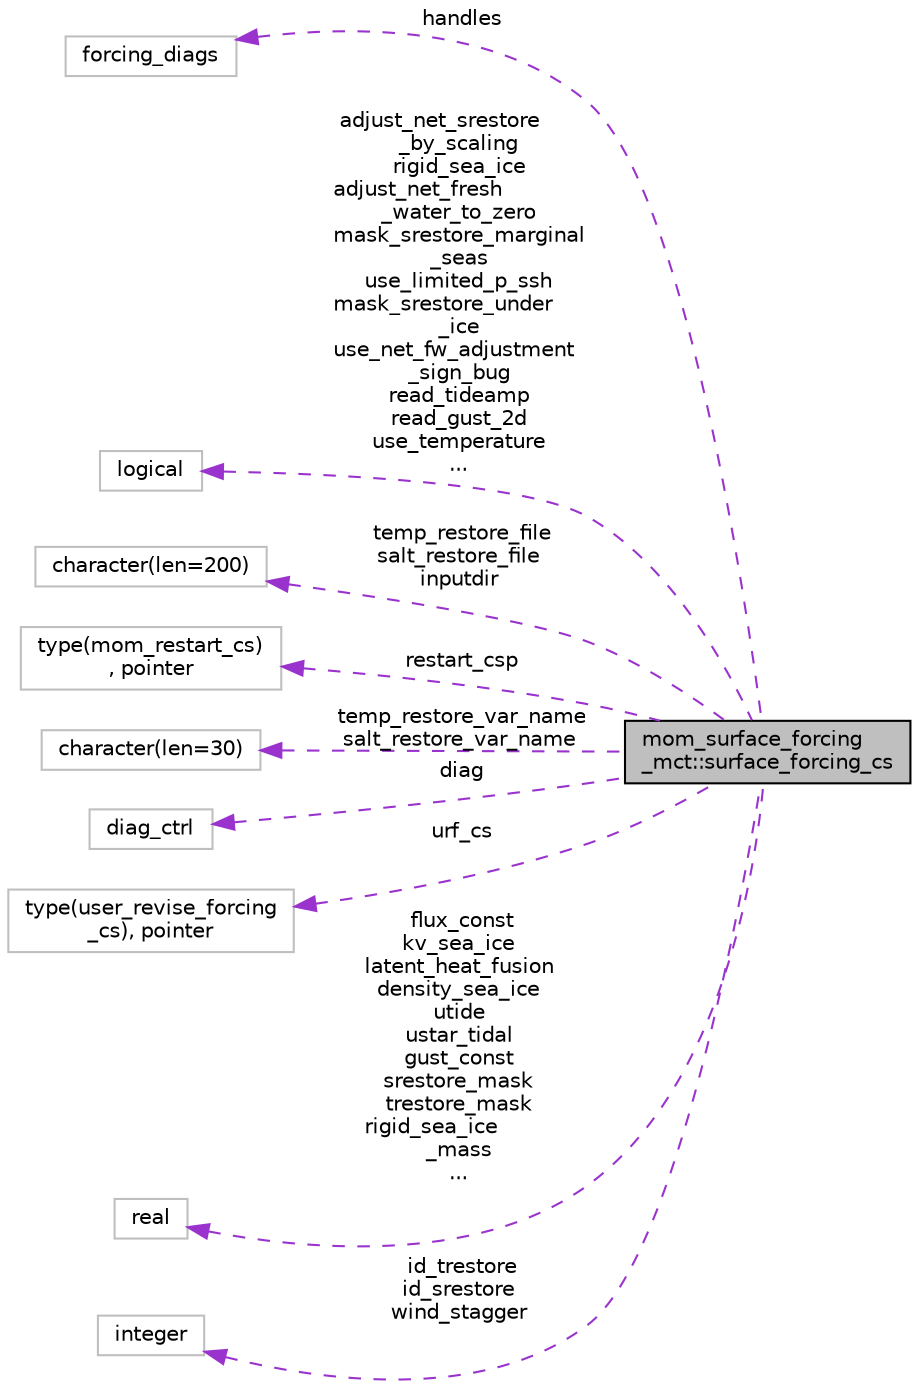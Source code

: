 digraph "mom_surface_forcing_mct::surface_forcing_cs"
{
 // INTERACTIVE_SVG=YES
 // LATEX_PDF_SIZE
  edge [fontname="Helvetica",fontsize="10",labelfontname="Helvetica",labelfontsize="10"];
  node [fontname="Helvetica",fontsize="10",shape=record];
  rankdir="LR";
  Node1 [label="mom_surface_forcing\l_mct::surface_forcing_cs",height=0.2,width=0.4,color="black", fillcolor="grey75", style="filled", fontcolor="black",tooltip="Contains pointers to the forcing fields which may be used to drive MOM. All fluxes are positive downw..."];
  Node2 -> Node1 [dir="back",color="darkorchid3",fontsize="10",style="dashed",label=" handles" ,fontname="Helvetica"];
  Node2 [label="forcing_diags",height=0.2,width=0.4,color="grey75", fillcolor="white", style="filled",tooltip=" "];
  Node3 -> Node1 [dir="back",color="darkorchid3",fontsize="10",style="dashed",label=" adjust_net_srestore\l_by_scaling\nrigid_sea_ice\nadjust_net_fresh\l_water_to_zero\nmask_srestore_marginal\l_seas\nuse_limited_p_ssh\nmask_srestore_under\l_ice\nuse_net_fw_adjustment\l_sign_bug\nread_tideamp\nread_gust_2d\nuse_temperature\n..." ,fontname="Helvetica"];
  Node3 [label="logical",height=0.2,width=0.4,color="grey75", fillcolor="white", style="filled",tooltip=" "];
  Node4 -> Node1 [dir="back",color="darkorchid3",fontsize="10",style="dashed",label=" temp_restore_file\nsalt_restore_file\ninputdir" ,fontname="Helvetica"];
  Node4 [label="character(len=200)",height=0.2,width=0.4,color="grey75", fillcolor="white", style="filled",tooltip=" "];
  Node5 -> Node1 [dir="back",color="darkorchid3",fontsize="10",style="dashed",label=" restart_csp" ,fontname="Helvetica"];
  Node5 [label="type(mom_restart_cs)\l, pointer",height=0.2,width=0.4,color="grey75", fillcolor="white", style="filled",tooltip=" "];
  Node6 -> Node1 [dir="back",color="darkorchid3",fontsize="10",style="dashed",label=" temp_restore_var_name\nsalt_restore_var_name" ,fontname="Helvetica"];
  Node6 [label="character(len=30)",height=0.2,width=0.4,color="grey75", fillcolor="white", style="filled",tooltip=" "];
  Node7 -> Node1 [dir="back",color="darkorchid3",fontsize="10",style="dashed",label=" diag" ,fontname="Helvetica"];
  Node7 [label="diag_ctrl",height=0.2,width=0.4,color="grey75", fillcolor="white", style="filled",tooltip=" "];
  Node8 -> Node1 [dir="back",color="darkorchid3",fontsize="10",style="dashed",label=" urf_cs" ,fontname="Helvetica"];
  Node8 [label="type(user_revise_forcing\l_cs), pointer",height=0.2,width=0.4,color="grey75", fillcolor="white", style="filled",tooltip=" "];
  Node9 -> Node1 [dir="back",color="darkorchid3",fontsize="10",style="dashed",label=" flux_const\nkv_sea_ice\nlatent_heat_fusion\ndensity_sea_ice\nutide\nustar_tidal\ngust_const\nsrestore_mask\ntrestore_mask\nrigid_sea_ice\l_mass\n..." ,fontname="Helvetica"];
  Node9 [label="real",height=0.2,width=0.4,color="grey75", fillcolor="white", style="filled",tooltip=" "];
  Node10 -> Node1 [dir="back",color="darkorchid3",fontsize="10",style="dashed",label=" id_trestore\nid_srestore\nwind_stagger" ,fontname="Helvetica"];
  Node10 [label="integer",height=0.2,width=0.4,color="grey75", fillcolor="white", style="filled",tooltip=" "];
}
